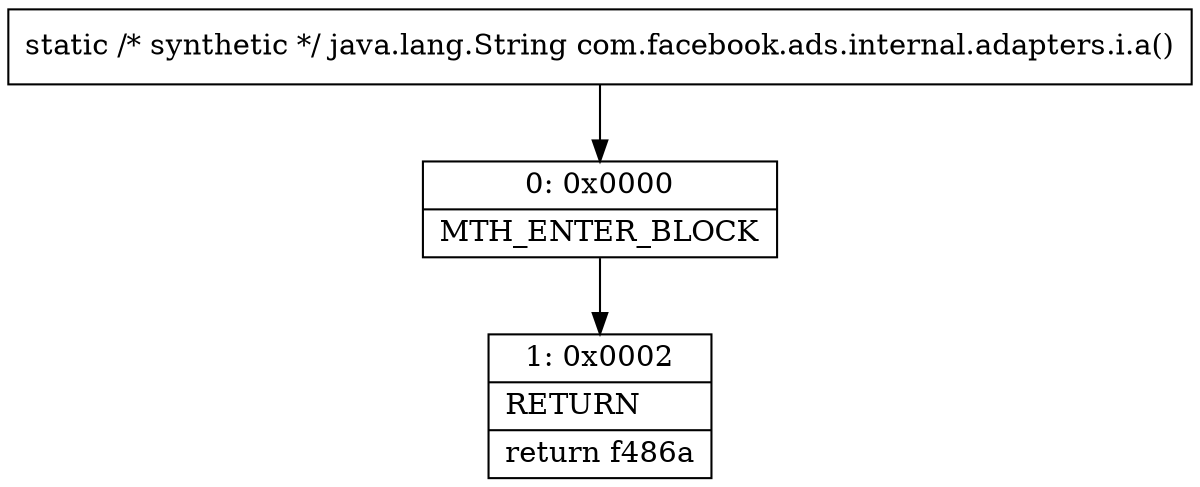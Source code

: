 digraph "CFG forcom.facebook.ads.internal.adapters.i.a()Ljava\/lang\/String;" {
Node_0 [shape=record,label="{0\:\ 0x0000|MTH_ENTER_BLOCK\l}"];
Node_1 [shape=record,label="{1\:\ 0x0002|RETURN\l|return f486a\l}"];
MethodNode[shape=record,label="{static \/* synthetic *\/ java.lang.String com.facebook.ads.internal.adapters.i.a() }"];
MethodNode -> Node_0;
Node_0 -> Node_1;
}

